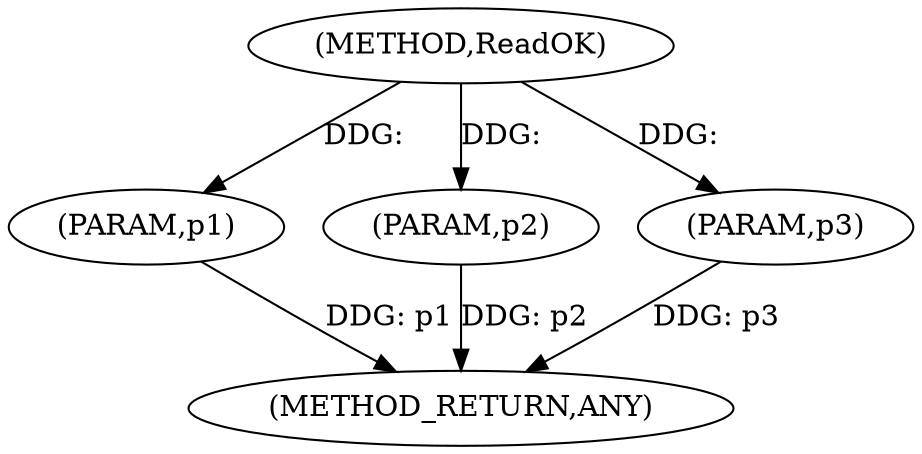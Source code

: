 digraph "ReadOK" {  
"99998" [label = <(METHOD,ReadOK)> ]
"100002" [label = <(METHOD_RETURN,ANY)> ]
"99999" [label = <(PARAM,p1)> ]
"100000" [label = <(PARAM,p2)> ]
"100001" [label = <(PARAM,p3)> ]
  "99999" -> "100002"  [ label = "DDG: p1"] 
  "100000" -> "100002"  [ label = "DDG: p2"] 
  "100001" -> "100002"  [ label = "DDG: p3"] 
  "99998" -> "99999"  [ label = "DDG: "] 
  "99998" -> "100000"  [ label = "DDG: "] 
  "99998" -> "100001"  [ label = "DDG: "] 
}
